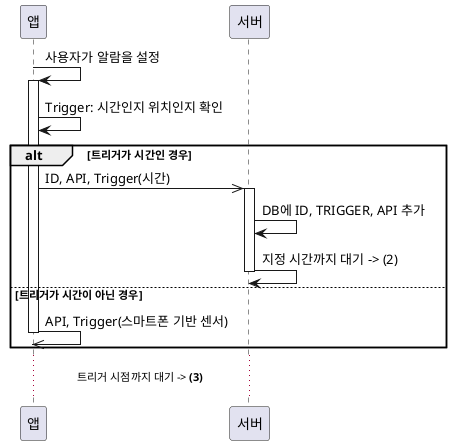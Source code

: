@startuml app-server-ready
앱 -> 앱 : 사용자가 알람을 설정
activate 앱
앱 -> 앱 : Trigger: 시간인지 위치인지 확인
alt 트리거가 시간인 경우
앱 ->> 서버 : ID, API, Trigger(시간)
activate 서버
서버 -> 서버 : DB에 ID, TRIGGER, API 추가
서버 -> 서버 : 지정 시간까지 대기 -> (2)
deactivate 서버
else 트리거가 시간이 아닌 경우
앱 ->> 앱 : API, Trigger(스마트폰 기반 센서)
deactivate 앱
end
...트리거 시점까지 대기 -> **(3)** ...
@enduml

'https://raw.githubusercontent.com/Team-Kelly/Requirements/main/uml/sequence/app-server-ready.puml